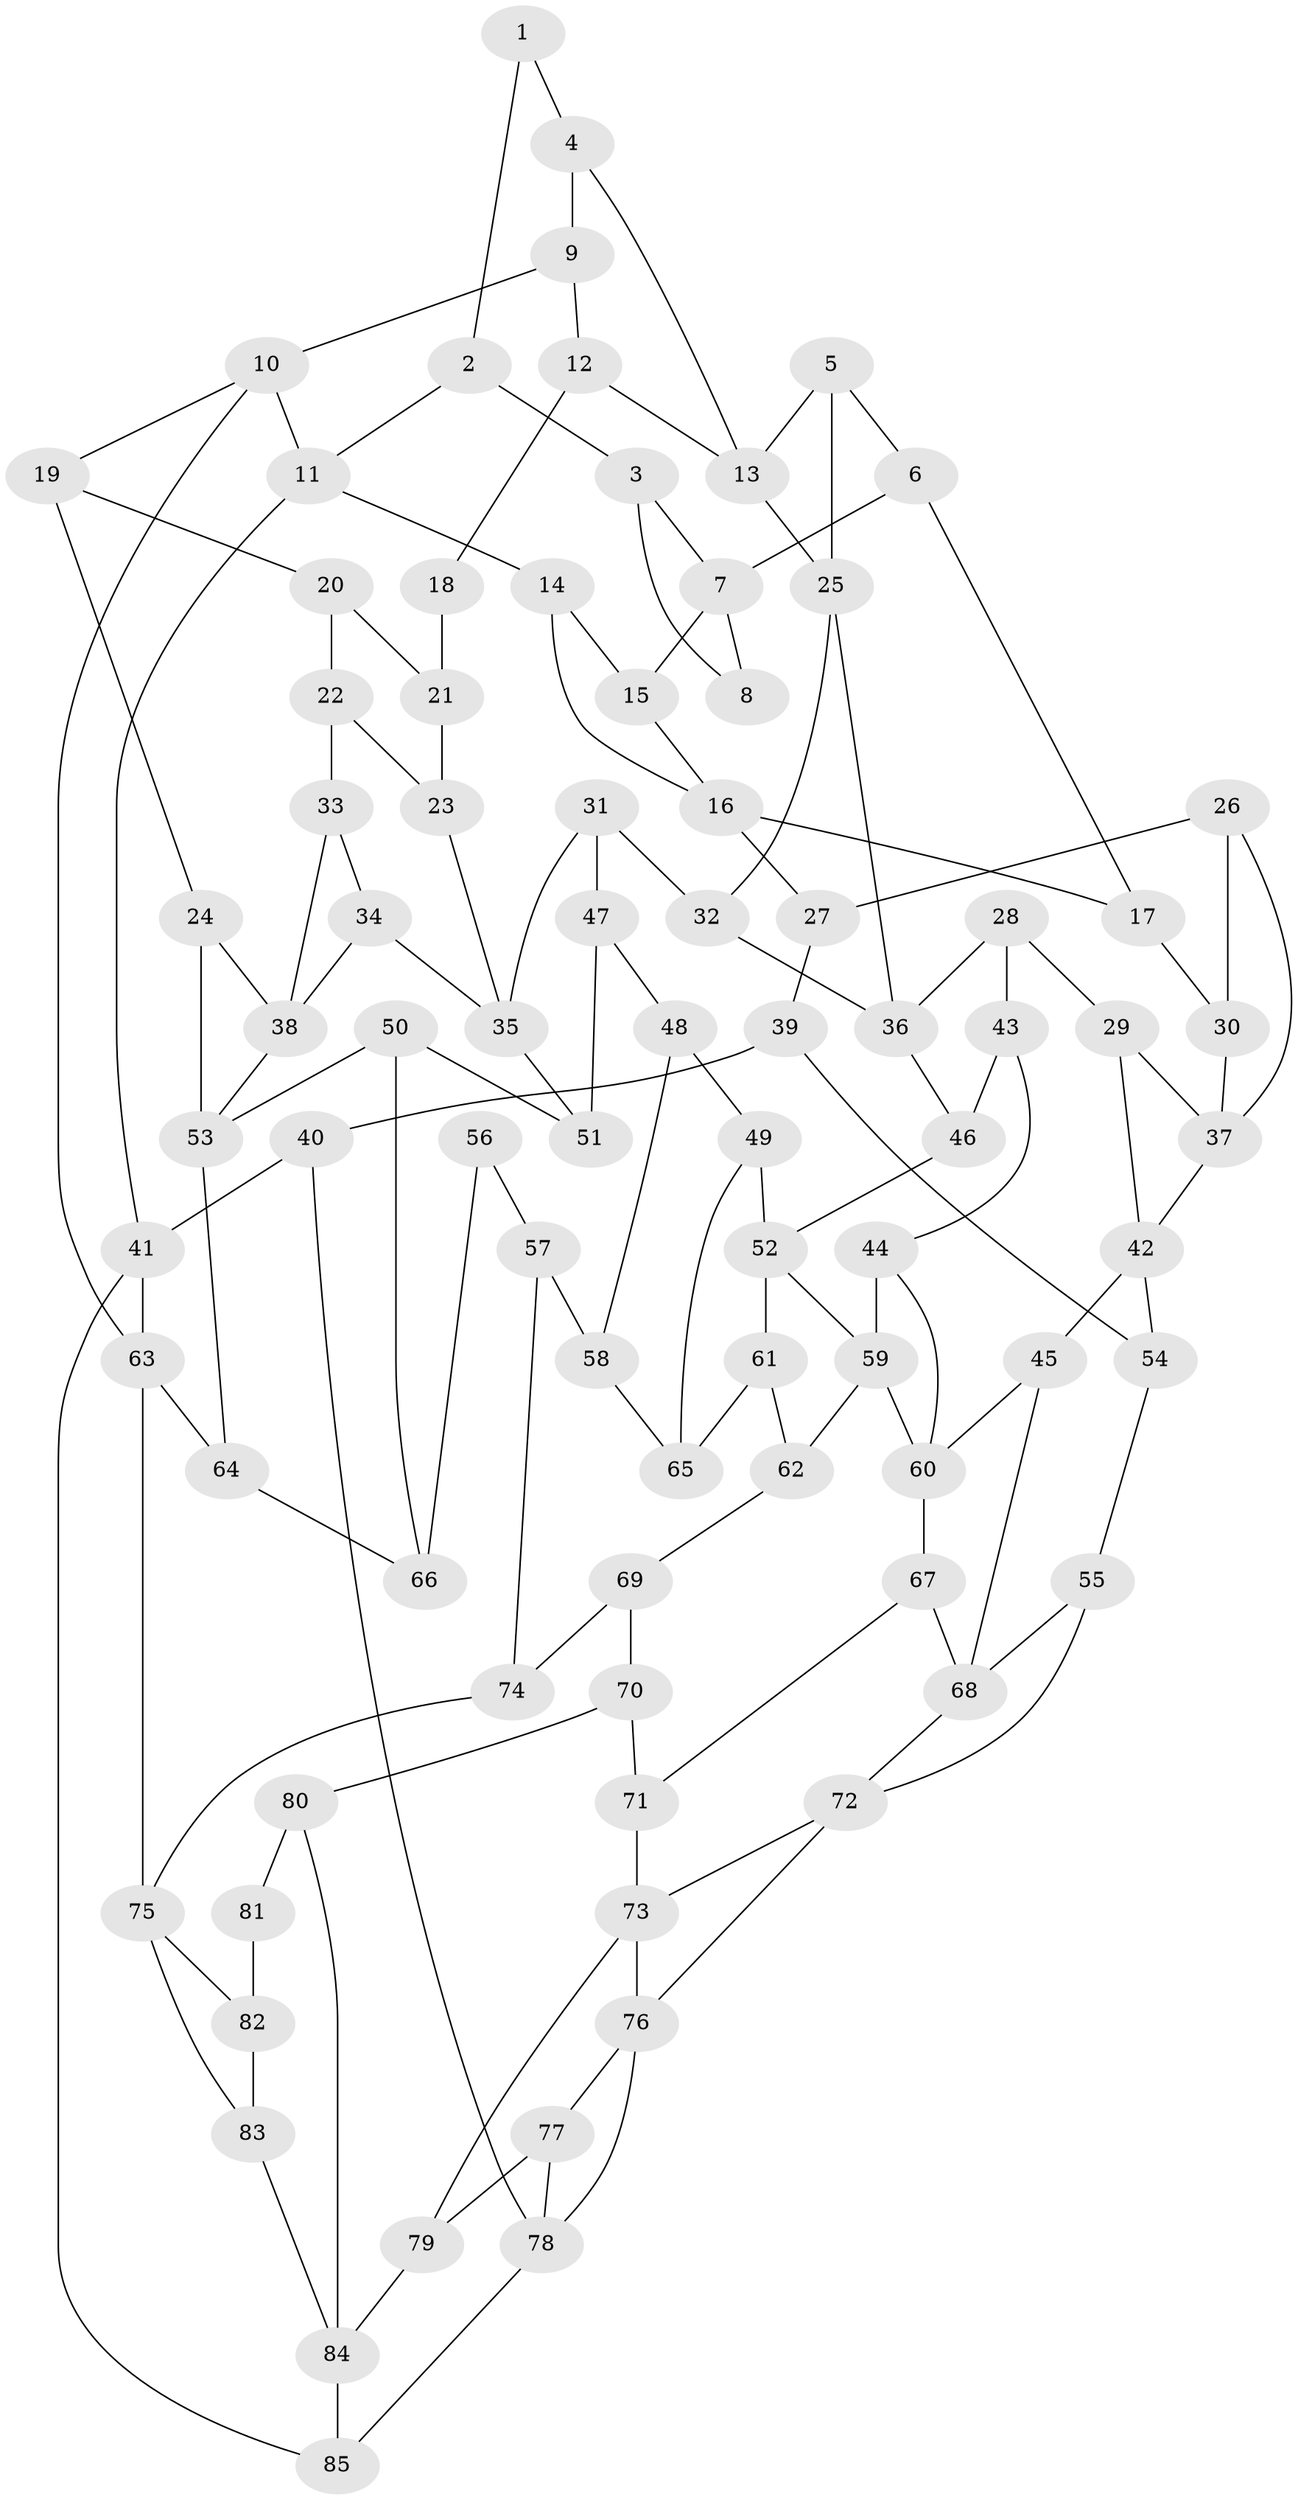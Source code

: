 // original degree distribution, {3: 0.03333333333333333, 6: 0.225, 5: 0.5333333333333333, 4: 0.20833333333333334}
// Generated by graph-tools (version 1.1) at 2025/38/03/04/25 23:38:21]
// undirected, 85 vertices, 137 edges
graph export_dot {
  node [color=gray90,style=filled];
  1;
  2;
  3;
  4;
  5;
  6;
  7;
  8;
  9;
  10;
  11;
  12;
  13;
  14;
  15;
  16;
  17;
  18;
  19;
  20;
  21;
  22;
  23;
  24;
  25;
  26;
  27;
  28;
  29;
  30;
  31;
  32;
  33;
  34;
  35;
  36;
  37;
  38;
  39;
  40;
  41;
  42;
  43;
  44;
  45;
  46;
  47;
  48;
  49;
  50;
  51;
  52;
  53;
  54;
  55;
  56;
  57;
  58;
  59;
  60;
  61;
  62;
  63;
  64;
  65;
  66;
  67;
  68;
  69;
  70;
  71;
  72;
  73;
  74;
  75;
  76;
  77;
  78;
  79;
  80;
  81;
  82;
  83;
  84;
  85;
  1 -- 2 [weight=1.0];
  1 -- 4 [weight=1.0];
  2 -- 3 [weight=1.0];
  2 -- 11 [weight=1.0];
  3 -- 7 [weight=1.0];
  3 -- 8 [weight=1.0];
  4 -- 9 [weight=1.0];
  4 -- 13 [weight=1.0];
  5 -- 6 [weight=1.0];
  5 -- 13 [weight=1.0];
  5 -- 25 [weight=1.0];
  6 -- 7 [weight=1.0];
  6 -- 17 [weight=1.0];
  7 -- 8 [weight=1.0];
  7 -- 15 [weight=1.0];
  9 -- 10 [weight=1.0];
  9 -- 12 [weight=1.0];
  10 -- 11 [weight=1.0];
  10 -- 19 [weight=1.0];
  10 -- 63 [weight=1.0];
  11 -- 14 [weight=1.0];
  11 -- 41 [weight=1.0];
  12 -- 13 [weight=1.0];
  12 -- 18 [weight=1.0];
  13 -- 25 [weight=1.0];
  14 -- 15 [weight=1.0];
  14 -- 16 [weight=1.0];
  15 -- 16 [weight=1.0];
  16 -- 17 [weight=1.0];
  16 -- 27 [weight=1.0];
  17 -- 30 [weight=2.0];
  18 -- 21 [weight=2.0];
  19 -- 20 [weight=1.0];
  19 -- 24 [weight=1.0];
  20 -- 21 [weight=1.0];
  20 -- 22 [weight=1.0];
  21 -- 23 [weight=1.0];
  22 -- 23 [weight=1.0];
  22 -- 33 [weight=2.0];
  23 -- 35 [weight=1.0];
  24 -- 38 [weight=1.0];
  24 -- 53 [weight=1.0];
  25 -- 32 [weight=1.0];
  25 -- 36 [weight=1.0];
  26 -- 27 [weight=1.0];
  26 -- 30 [weight=1.0];
  26 -- 37 [weight=1.0];
  27 -- 39 [weight=1.0];
  28 -- 29 [weight=1.0];
  28 -- 36 [weight=1.0];
  28 -- 43 [weight=1.0];
  29 -- 37 [weight=1.0];
  29 -- 42 [weight=1.0];
  30 -- 37 [weight=1.0];
  31 -- 32 [weight=1.0];
  31 -- 35 [weight=1.0];
  31 -- 47 [weight=1.0];
  32 -- 36 [weight=1.0];
  33 -- 34 [weight=1.0];
  33 -- 38 [weight=1.0];
  34 -- 35 [weight=1.0];
  34 -- 38 [weight=1.0];
  35 -- 51 [weight=1.0];
  36 -- 46 [weight=1.0];
  37 -- 42 [weight=1.0];
  38 -- 53 [weight=1.0];
  39 -- 40 [weight=1.0];
  39 -- 54 [weight=1.0];
  40 -- 41 [weight=1.0];
  40 -- 78 [weight=1.0];
  41 -- 63 [weight=1.0];
  41 -- 85 [weight=1.0];
  42 -- 45 [weight=1.0];
  42 -- 54 [weight=1.0];
  43 -- 44 [weight=1.0];
  43 -- 46 [weight=1.0];
  44 -- 59 [weight=1.0];
  44 -- 60 [weight=1.0];
  45 -- 60 [weight=1.0];
  45 -- 68 [weight=1.0];
  46 -- 52 [weight=1.0];
  47 -- 48 [weight=1.0];
  47 -- 51 [weight=1.0];
  48 -- 49 [weight=1.0];
  48 -- 58 [weight=1.0];
  49 -- 52 [weight=1.0];
  49 -- 65 [weight=1.0];
  50 -- 51 [weight=1.0];
  50 -- 53 [weight=1.0];
  50 -- 66 [weight=1.0];
  52 -- 59 [weight=1.0];
  52 -- 61 [weight=1.0];
  53 -- 64 [weight=1.0];
  54 -- 55 [weight=1.0];
  55 -- 68 [weight=1.0];
  55 -- 72 [weight=1.0];
  56 -- 57 [weight=1.0];
  56 -- 66 [weight=2.0];
  57 -- 58 [weight=1.0];
  57 -- 74 [weight=1.0];
  58 -- 65 [weight=1.0];
  59 -- 60 [weight=1.0];
  59 -- 62 [weight=1.0];
  60 -- 67 [weight=1.0];
  61 -- 62 [weight=1.0];
  61 -- 65 [weight=2.0];
  62 -- 69 [weight=1.0];
  63 -- 64 [weight=1.0];
  63 -- 75 [weight=1.0];
  64 -- 66 [weight=1.0];
  67 -- 68 [weight=1.0];
  67 -- 71 [weight=1.0];
  68 -- 72 [weight=1.0];
  69 -- 70 [weight=1.0];
  69 -- 74 [weight=1.0];
  70 -- 71 [weight=1.0];
  70 -- 80 [weight=1.0];
  71 -- 73 [weight=1.0];
  72 -- 73 [weight=1.0];
  72 -- 76 [weight=1.0];
  73 -- 76 [weight=1.0];
  73 -- 79 [weight=1.0];
  74 -- 75 [weight=1.0];
  75 -- 82 [weight=1.0];
  75 -- 83 [weight=1.0];
  76 -- 77 [weight=1.0];
  76 -- 78 [weight=1.0];
  77 -- 78 [weight=1.0];
  77 -- 79 [weight=1.0];
  78 -- 85 [weight=1.0];
  79 -- 84 [weight=1.0];
  80 -- 81 [weight=2.0];
  80 -- 84 [weight=1.0];
  81 -- 82 [weight=2.0];
  82 -- 83 [weight=1.0];
  83 -- 84 [weight=1.0];
  84 -- 85 [weight=1.0];
}
